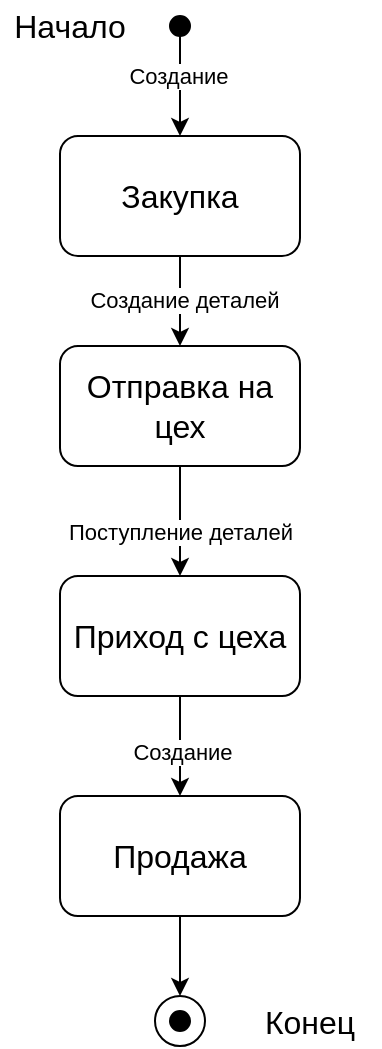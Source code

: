 <mxfile version="24.8.8">
  <diagram name="Страница — 1" id="axJ2qb1OFG-lA2MnpqJK">
    <mxGraphModel dx="1233" dy="625" grid="0" gridSize="10" guides="1" tooltips="1" connect="1" arrows="1" fold="1" page="1" pageScale="1" pageWidth="827" pageHeight="1169" math="0" shadow="0">
      <root>
        <mxCell id="0" />
        <mxCell id="1" parent="0" />
        <mxCell id="BT_EA1Lm7mCwIWJbbkjm-6" style="edgeStyle=orthogonalEdgeStyle;rounded=0;orthogonalLoop=1;jettySize=auto;html=1;entryX=0.5;entryY=0;entryDx=0;entryDy=0;" edge="1" parent="1" source="BT_EA1Lm7mCwIWJbbkjm-2" target="BT_EA1Lm7mCwIWJbbkjm-3">
          <mxGeometry relative="1" as="geometry" />
        </mxCell>
        <mxCell id="BT_EA1Lm7mCwIWJbbkjm-7" value="Создание деталей" style="edgeLabel;html=1;align=center;verticalAlign=middle;resizable=0;points=[];" vertex="1" connectable="0" parent="BT_EA1Lm7mCwIWJbbkjm-6">
          <mxGeometry x="-0.013" y="2" relative="1" as="geometry">
            <mxPoint as="offset" />
          </mxGeometry>
        </mxCell>
        <mxCell id="BT_EA1Lm7mCwIWJbbkjm-2" value="&lt;font style=&quot;font-size: 16px;&quot;&gt;Закупка&lt;/font&gt;" style="rounded=1;whiteSpace=wrap;html=1;" vertex="1" parent="1">
          <mxGeometry x="320" y="80" width="120" height="60" as="geometry" />
        </mxCell>
        <mxCell id="BT_EA1Lm7mCwIWJbbkjm-8" style="edgeStyle=orthogonalEdgeStyle;rounded=0;orthogonalLoop=1;jettySize=auto;html=1;entryX=0.5;entryY=0;entryDx=0;entryDy=0;" edge="1" parent="1" source="BT_EA1Lm7mCwIWJbbkjm-3" target="BT_EA1Lm7mCwIWJbbkjm-4">
          <mxGeometry relative="1" as="geometry" />
        </mxCell>
        <mxCell id="BT_EA1Lm7mCwIWJbbkjm-9" value="Поступление деталей" style="edgeLabel;html=1;align=center;verticalAlign=middle;resizable=0;points=[];" vertex="1" connectable="0" parent="BT_EA1Lm7mCwIWJbbkjm-8">
          <mxGeometry x="0.207" relative="1" as="geometry">
            <mxPoint as="offset" />
          </mxGeometry>
        </mxCell>
        <mxCell id="BT_EA1Lm7mCwIWJbbkjm-3" value="&lt;span style=&quot;font-size: 16px;&quot;&gt;Отправка на цех&lt;/span&gt;" style="rounded=1;whiteSpace=wrap;html=1;" vertex="1" parent="1">
          <mxGeometry x="320" y="185" width="120" height="60" as="geometry" />
        </mxCell>
        <mxCell id="BT_EA1Lm7mCwIWJbbkjm-10" style="edgeStyle=orthogonalEdgeStyle;rounded=0;orthogonalLoop=1;jettySize=auto;html=1;entryX=0.5;entryY=0;entryDx=0;entryDy=0;" edge="1" parent="1" source="BT_EA1Lm7mCwIWJbbkjm-4" target="BT_EA1Lm7mCwIWJbbkjm-5">
          <mxGeometry relative="1" as="geometry" />
        </mxCell>
        <mxCell id="BT_EA1Lm7mCwIWJbbkjm-11" value="Создание" style="edgeLabel;html=1;align=center;verticalAlign=middle;resizable=0;points=[];" vertex="1" connectable="0" parent="BT_EA1Lm7mCwIWJbbkjm-10">
          <mxGeometry x="0.128" y="1" relative="1" as="geometry">
            <mxPoint as="offset" />
          </mxGeometry>
        </mxCell>
        <mxCell id="BT_EA1Lm7mCwIWJbbkjm-4" value="&lt;span style=&quot;font-size: 16px;&quot;&gt;Приход с цеха&lt;/span&gt;" style="rounded=1;whiteSpace=wrap;html=1;" vertex="1" parent="1">
          <mxGeometry x="320" y="300" width="120" height="60" as="geometry" />
        </mxCell>
        <mxCell id="BT_EA1Lm7mCwIWJbbkjm-20" style="edgeStyle=orthogonalEdgeStyle;rounded=0;orthogonalLoop=1;jettySize=auto;html=1;exitX=0.5;exitY=1;exitDx=0;exitDy=0;entryX=0.5;entryY=0;entryDx=0;entryDy=0;" edge="1" parent="1" source="BT_EA1Lm7mCwIWJbbkjm-5" target="BT_EA1Lm7mCwIWJbbkjm-16">
          <mxGeometry relative="1" as="geometry" />
        </mxCell>
        <mxCell id="BT_EA1Lm7mCwIWJbbkjm-5" value="&lt;span style=&quot;font-size: 16px;&quot;&gt;Продажа&lt;/span&gt;" style="rounded=1;whiteSpace=wrap;html=1;" vertex="1" parent="1">
          <mxGeometry x="320" y="410" width="120" height="60" as="geometry" />
        </mxCell>
        <mxCell id="BT_EA1Lm7mCwIWJbbkjm-13" style="edgeStyle=orthogonalEdgeStyle;rounded=0;orthogonalLoop=1;jettySize=auto;html=1;exitX=0.5;exitY=0;exitDx=0;exitDy=0;entryX=0.5;entryY=0;entryDx=0;entryDy=0;" edge="1" parent="1" source="BT_EA1Lm7mCwIWJbbkjm-12" target="BT_EA1Lm7mCwIWJbbkjm-2">
          <mxGeometry relative="1" as="geometry">
            <Array as="points">
              <mxPoint x="380" y="40" />
              <mxPoint x="380" y="40" />
            </Array>
          </mxGeometry>
        </mxCell>
        <mxCell id="BT_EA1Lm7mCwIWJbbkjm-14" value="Создание" style="edgeLabel;html=1;align=center;verticalAlign=middle;resizable=0;points=[];" vertex="1" connectable="0" parent="BT_EA1Lm7mCwIWJbbkjm-13">
          <mxGeometry x="-0.02" y="-1" relative="1" as="geometry">
            <mxPoint as="offset" />
          </mxGeometry>
        </mxCell>
        <mxCell id="BT_EA1Lm7mCwIWJbbkjm-12" value="" style="ellipse;whiteSpace=wrap;html=1;fillColor=#000000;" vertex="1" parent="1">
          <mxGeometry x="375" y="20" width="10" height="10" as="geometry" />
        </mxCell>
        <mxCell id="BT_EA1Lm7mCwIWJbbkjm-15" value="" style="ellipse;whiteSpace=wrap;html=1;fillColor=#000000;" vertex="1" parent="1">
          <mxGeometry x="375" y="517.5" width="10" height="10" as="geometry" />
        </mxCell>
        <mxCell id="BT_EA1Lm7mCwIWJbbkjm-16" value="" style="ellipse;whiteSpace=wrap;html=1;fillColor=none;" vertex="1" parent="1">
          <mxGeometry x="367.5" y="510" width="25" height="25" as="geometry" />
        </mxCell>
        <mxCell id="BT_EA1Lm7mCwIWJbbkjm-21" value="&lt;font style=&quot;font-size: 16px;&quot;&gt;Начало&lt;/font&gt;" style="rounded=0;whiteSpace=wrap;html=1;fillColor=none;strokeColor=none;" vertex="1" parent="1">
          <mxGeometry x="290" y="12.5" width="70" height="25" as="geometry" />
        </mxCell>
        <mxCell id="BT_EA1Lm7mCwIWJbbkjm-22" value="&lt;span style=&quot;font-size: 16px;&quot;&gt;Конец&lt;/span&gt;" style="rounded=0;whiteSpace=wrap;html=1;fillColor=none;strokeColor=none;" vertex="1" parent="1">
          <mxGeometry x="410" y="510" width="70" height="25" as="geometry" />
        </mxCell>
      </root>
    </mxGraphModel>
  </diagram>
</mxfile>
